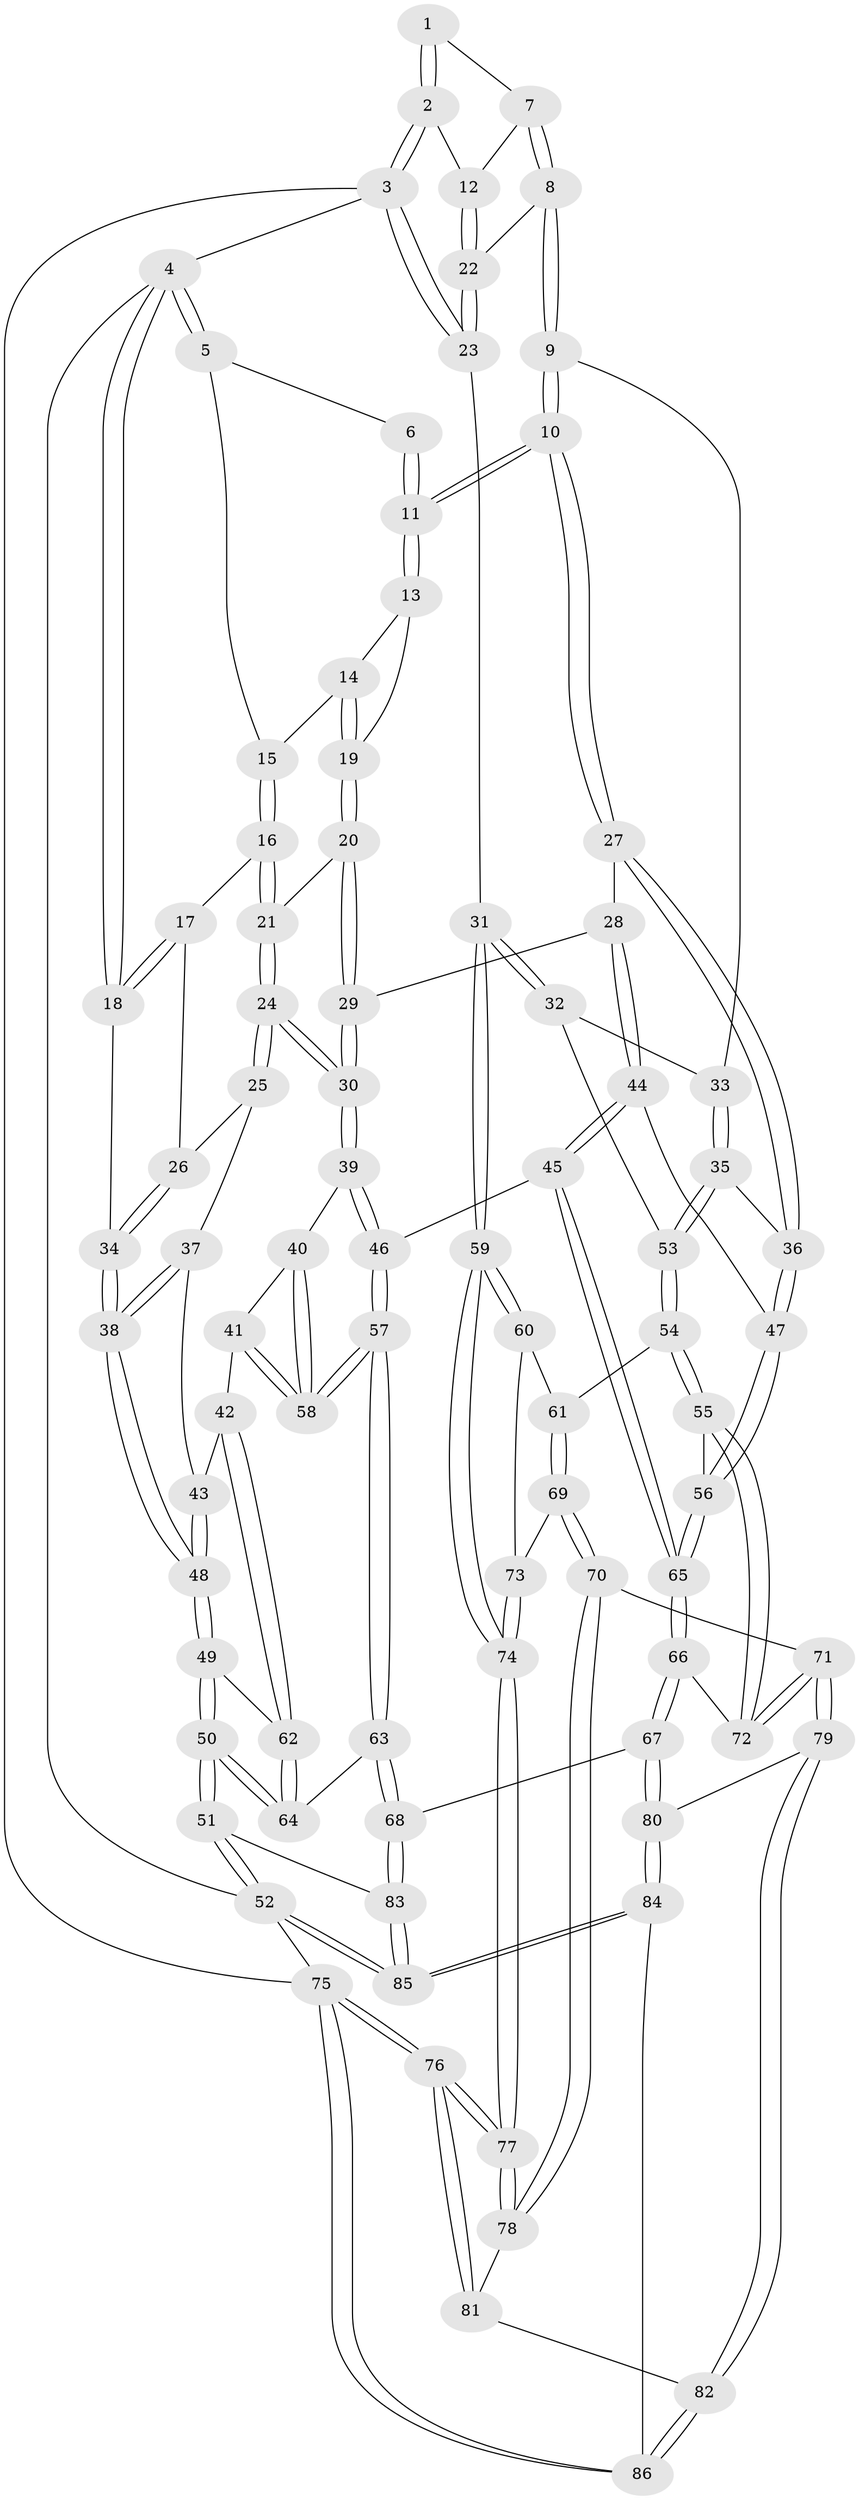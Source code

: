 // coarse degree distribution, {3: 0.5961538461538461, 2: 0.09615384615384616, 4: 0.28846153846153844, 5: 0.019230769230769232}
// Generated by graph-tools (version 1.1) at 2025/38/03/04/25 23:38:31]
// undirected, 86 vertices, 212 edges
graph export_dot {
  node [color=gray90,style=filled];
  1 [pos="+0.9583566959732797+0"];
  2 [pos="+1+0"];
  3 [pos="+1+0"];
  4 [pos="+0+0"];
  5 [pos="+0.3462387091200127+0"];
  6 [pos="+0.6477377945486785+0"];
  7 [pos="+0.869923205472884+0"];
  8 [pos="+0.7895611911583548+0.15160729273534446"];
  9 [pos="+0.7784874360705948+0.16050654343876733"];
  10 [pos="+0.7000063710757252+0.15799971329396295"];
  11 [pos="+0.6959959930574782+0.15212339578706233"];
  12 [pos="+0.9489047371955858+0.10005511864140633"];
  13 [pos="+0.5964278098095673+0.1232464152588484"];
  14 [pos="+0.5092023814763175+0.06951760298037578"];
  15 [pos="+0.3604075541611495+0"];
  16 [pos="+0.326203363524521+0.09327393365862145"];
  17 [pos="+0.21569274724319987+0.1427438212519116"];
  18 [pos="+0+0"];
  19 [pos="+0.47034398534277355+0.19255386496589239"];
  20 [pos="+0.46566440977680085+0.1982827860540947"];
  21 [pos="+0.34500939498954514+0.14734709142724903"];
  22 [pos="+0.9511223142943775+0.12126720859616304"];
  23 [pos="+1+0.25966197644595"];
  24 [pos="+0.3111415951050644+0.3034087696660271"];
  25 [pos="+0.17672271057766017+0.29593494389529007"];
  26 [pos="+0.15545697811619308+0.21911341145551363"];
  27 [pos="+0.6637154162032826+0.22912955335405127"];
  28 [pos="+0.5293563749906446+0.3074111610277304"];
  29 [pos="+0.5212918570868229+0.3043154911742753"];
  30 [pos="+0.3422739714580748+0.3437726087455584"];
  31 [pos="+1+0.33879522778785254"];
  32 [pos="+0.9857251218750757+0.32575437986875067"];
  33 [pos="+0.8117317821908135+0.20051028285961212"];
  34 [pos="+0+0"];
  35 [pos="+0.7987407942883814+0.4030371114018677"];
  36 [pos="+0.728840767428205+0.39031760709927876"];
  37 [pos="+0.17608484852595835+0.29663650178100925"];
  38 [pos="+0+0.1738164550843457"];
  39 [pos="+0.33961189376614104+0.39787967164260424"];
  40 [pos="+0.29314811057592577+0.42150772479731774"];
  41 [pos="+0.16790453550169715+0.4536245276156842"];
  42 [pos="+0.1603143729916309+0.4516715169889821"];
  43 [pos="+0.1475294507750664+0.3368781928165677"];
  44 [pos="+0.5507364892294344+0.41658490816745336"];
  45 [pos="+0.5143148050118825+0.4620773149193789"];
  46 [pos="+0.36640784406203336+0.44820853104760305"];
  47 [pos="+0.6582251903355033+0.4534297421484573"];
  48 [pos="+0+0.3589858513025158"];
  49 [pos="+0+0.5581994634423594"];
  50 [pos="+0+0.6516707748635086"];
  51 [pos="+0+0.9930782563662564"];
  52 [pos="+0+1"];
  53 [pos="+0.815947922766711+0.41196360594688197"];
  54 [pos="+0.8326261179482609+0.5137723421147867"];
  55 [pos="+0.71809524962986+0.5720606818288446"];
  56 [pos="+0.6741709318017477+0.5430685073248295"];
  57 [pos="+0.33654487081163426+0.7065866696126436"];
  58 [pos="+0.24597586608394068+0.5343148410507174"];
  59 [pos="+1+0.3600318142151982"];
  60 [pos="+0.9350660692549901+0.527500930652193"];
  61 [pos="+0.8684770866876697+0.5386465956892946"];
  62 [pos="+0.10002365286043957+0.5027326244123467"];
  63 [pos="+0.3373461567850265+0.7135428139989378"];
  64 [pos="+0.2606144195129925+0.6849635014012394"];
  65 [pos="+0.5128211134906291+0.6228814656427951"];
  66 [pos="+0.48629944665682767+0.66818710217642"];
  67 [pos="+0.38402974576951043+0.7412674789636027"];
  68 [pos="+0.35474793236461766+0.7372857203698859"];
  69 [pos="+0.8679061754453135+0.6597964349041201"];
  70 [pos="+0.8467458229547357+0.7621301173340228"];
  71 [pos="+0.7771829375572805+0.7567277387280041"];
  72 [pos="+0.7441400930135125+0.718751899959439"];
  73 [pos="+0.9649410175407351+0.6032324872464865"];
  74 [pos="+1+0.9066524343582235"];
  75 [pos="+1+1"];
  76 [pos="+1+1"];
  77 [pos="+1+0.9124370635181774"];
  78 [pos="+0.8468388270333926+0.7621854455139342"];
  79 [pos="+0.6382140859765834+0.9053224235555228"];
  80 [pos="+0.45764128528495335+0.8247262674943394"];
  81 [pos="+0.817186189432997+0.9376662395071151"];
  82 [pos="+0.7009475343133785+1"];
  83 [pos="+0.323008470000842+0.7738698487930071"];
  84 [pos="+0.43578545777114164+1"];
  85 [pos="+0.1545114327297977+1"];
  86 [pos="+0.7066947216535796+1"];
  1 -- 2;
  1 -- 2;
  1 -- 7;
  2 -- 3;
  2 -- 3;
  2 -- 12;
  3 -- 4;
  3 -- 23;
  3 -- 23;
  3 -- 75;
  4 -- 5;
  4 -- 5;
  4 -- 18;
  4 -- 18;
  4 -- 52;
  5 -- 6;
  5 -- 15;
  6 -- 11;
  6 -- 11;
  7 -- 8;
  7 -- 8;
  7 -- 12;
  8 -- 9;
  8 -- 9;
  8 -- 22;
  9 -- 10;
  9 -- 10;
  9 -- 33;
  10 -- 11;
  10 -- 11;
  10 -- 27;
  10 -- 27;
  11 -- 13;
  11 -- 13;
  12 -- 22;
  12 -- 22;
  13 -- 14;
  13 -- 19;
  14 -- 15;
  14 -- 19;
  14 -- 19;
  15 -- 16;
  15 -- 16;
  16 -- 17;
  16 -- 21;
  16 -- 21;
  17 -- 18;
  17 -- 18;
  17 -- 26;
  18 -- 34;
  19 -- 20;
  19 -- 20;
  20 -- 21;
  20 -- 29;
  20 -- 29;
  21 -- 24;
  21 -- 24;
  22 -- 23;
  22 -- 23;
  23 -- 31;
  24 -- 25;
  24 -- 25;
  24 -- 30;
  24 -- 30;
  25 -- 26;
  25 -- 37;
  26 -- 34;
  26 -- 34;
  27 -- 28;
  27 -- 36;
  27 -- 36;
  28 -- 29;
  28 -- 44;
  28 -- 44;
  29 -- 30;
  29 -- 30;
  30 -- 39;
  30 -- 39;
  31 -- 32;
  31 -- 32;
  31 -- 59;
  31 -- 59;
  32 -- 33;
  32 -- 53;
  33 -- 35;
  33 -- 35;
  34 -- 38;
  34 -- 38;
  35 -- 36;
  35 -- 53;
  35 -- 53;
  36 -- 47;
  36 -- 47;
  37 -- 38;
  37 -- 38;
  37 -- 43;
  38 -- 48;
  38 -- 48;
  39 -- 40;
  39 -- 46;
  39 -- 46;
  40 -- 41;
  40 -- 58;
  40 -- 58;
  41 -- 42;
  41 -- 58;
  41 -- 58;
  42 -- 43;
  42 -- 62;
  42 -- 62;
  43 -- 48;
  43 -- 48;
  44 -- 45;
  44 -- 45;
  44 -- 47;
  45 -- 46;
  45 -- 65;
  45 -- 65;
  46 -- 57;
  46 -- 57;
  47 -- 56;
  47 -- 56;
  48 -- 49;
  48 -- 49;
  49 -- 50;
  49 -- 50;
  49 -- 62;
  50 -- 51;
  50 -- 51;
  50 -- 64;
  50 -- 64;
  51 -- 52;
  51 -- 52;
  51 -- 83;
  52 -- 75;
  52 -- 85;
  52 -- 85;
  53 -- 54;
  53 -- 54;
  54 -- 55;
  54 -- 55;
  54 -- 61;
  55 -- 56;
  55 -- 72;
  55 -- 72;
  56 -- 65;
  56 -- 65;
  57 -- 58;
  57 -- 58;
  57 -- 63;
  57 -- 63;
  59 -- 60;
  59 -- 60;
  59 -- 74;
  59 -- 74;
  60 -- 61;
  60 -- 73;
  61 -- 69;
  61 -- 69;
  62 -- 64;
  62 -- 64;
  63 -- 64;
  63 -- 68;
  63 -- 68;
  65 -- 66;
  65 -- 66;
  66 -- 67;
  66 -- 67;
  66 -- 72;
  67 -- 68;
  67 -- 80;
  67 -- 80;
  68 -- 83;
  68 -- 83;
  69 -- 70;
  69 -- 70;
  69 -- 73;
  70 -- 71;
  70 -- 78;
  70 -- 78;
  71 -- 72;
  71 -- 72;
  71 -- 79;
  71 -- 79;
  73 -- 74;
  73 -- 74;
  74 -- 77;
  74 -- 77;
  75 -- 76;
  75 -- 76;
  75 -- 86;
  75 -- 86;
  76 -- 77;
  76 -- 77;
  76 -- 81;
  76 -- 81;
  77 -- 78;
  77 -- 78;
  78 -- 81;
  79 -- 80;
  79 -- 82;
  79 -- 82;
  80 -- 84;
  80 -- 84;
  81 -- 82;
  82 -- 86;
  82 -- 86;
  83 -- 85;
  83 -- 85;
  84 -- 85;
  84 -- 85;
  84 -- 86;
}
